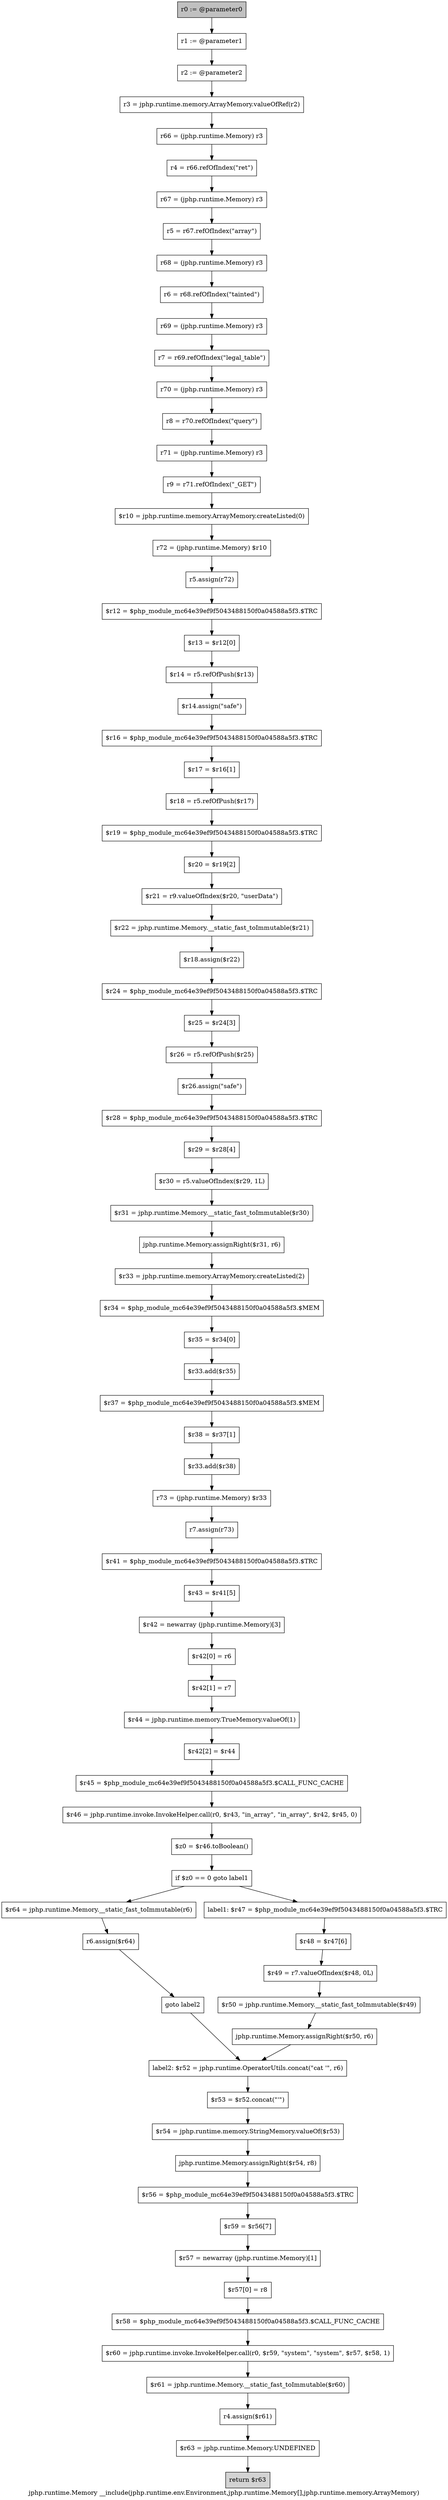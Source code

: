 digraph "jphp.runtime.Memory __include(jphp.runtime.env.Environment,jphp.runtime.Memory[],jphp.runtime.memory.ArrayMemory)" {
    label="jphp.runtime.Memory __include(jphp.runtime.env.Environment,jphp.runtime.Memory[],jphp.runtime.memory.ArrayMemory)";
    node [shape=box];
    "0" [style=filled,fillcolor=gray,label="r0 := @parameter0",];
    "1" [label="r1 := @parameter1",];
    "0"->"1";
    "2" [label="r2 := @parameter2",];
    "1"->"2";
    "3" [label="r3 = jphp.runtime.memory.ArrayMemory.valueOfRef(r2)",];
    "2"->"3";
    "4" [label="r66 = (jphp.runtime.Memory) r3",];
    "3"->"4";
    "5" [label="r4 = r66.refOfIndex(\"ret\")",];
    "4"->"5";
    "6" [label="r67 = (jphp.runtime.Memory) r3",];
    "5"->"6";
    "7" [label="r5 = r67.refOfIndex(\"array\")",];
    "6"->"7";
    "8" [label="r68 = (jphp.runtime.Memory) r3",];
    "7"->"8";
    "9" [label="r6 = r68.refOfIndex(\"tainted\")",];
    "8"->"9";
    "10" [label="r69 = (jphp.runtime.Memory) r3",];
    "9"->"10";
    "11" [label="r7 = r69.refOfIndex(\"legal_table\")",];
    "10"->"11";
    "12" [label="r70 = (jphp.runtime.Memory) r3",];
    "11"->"12";
    "13" [label="r8 = r70.refOfIndex(\"query\")",];
    "12"->"13";
    "14" [label="r71 = (jphp.runtime.Memory) r3",];
    "13"->"14";
    "15" [label="r9 = r71.refOfIndex(\"_GET\")",];
    "14"->"15";
    "16" [label="$r10 = jphp.runtime.memory.ArrayMemory.createListed(0)",];
    "15"->"16";
    "17" [label="r72 = (jphp.runtime.Memory) $r10",];
    "16"->"17";
    "18" [label="r5.assign(r72)",];
    "17"->"18";
    "19" [label="$r12 = $php_module_mc64e39ef9f5043488150f0a04588a5f3.$TRC",];
    "18"->"19";
    "20" [label="$r13 = $r12[0]",];
    "19"->"20";
    "21" [label="$r14 = r5.refOfPush($r13)",];
    "20"->"21";
    "22" [label="$r14.assign(\"safe\")",];
    "21"->"22";
    "23" [label="$r16 = $php_module_mc64e39ef9f5043488150f0a04588a5f3.$TRC",];
    "22"->"23";
    "24" [label="$r17 = $r16[1]",];
    "23"->"24";
    "25" [label="$r18 = r5.refOfPush($r17)",];
    "24"->"25";
    "26" [label="$r19 = $php_module_mc64e39ef9f5043488150f0a04588a5f3.$TRC",];
    "25"->"26";
    "27" [label="$r20 = $r19[2]",];
    "26"->"27";
    "28" [label="$r21 = r9.valueOfIndex($r20, \"userData\")",];
    "27"->"28";
    "29" [label="$r22 = jphp.runtime.Memory.__static_fast_toImmutable($r21)",];
    "28"->"29";
    "30" [label="$r18.assign($r22)",];
    "29"->"30";
    "31" [label="$r24 = $php_module_mc64e39ef9f5043488150f0a04588a5f3.$TRC",];
    "30"->"31";
    "32" [label="$r25 = $r24[3]",];
    "31"->"32";
    "33" [label="$r26 = r5.refOfPush($r25)",];
    "32"->"33";
    "34" [label="$r26.assign(\"safe\")",];
    "33"->"34";
    "35" [label="$r28 = $php_module_mc64e39ef9f5043488150f0a04588a5f3.$TRC",];
    "34"->"35";
    "36" [label="$r29 = $r28[4]",];
    "35"->"36";
    "37" [label="$r30 = r5.valueOfIndex($r29, 1L)",];
    "36"->"37";
    "38" [label="$r31 = jphp.runtime.Memory.__static_fast_toImmutable($r30)",];
    "37"->"38";
    "39" [label="jphp.runtime.Memory.assignRight($r31, r6)",];
    "38"->"39";
    "40" [label="$r33 = jphp.runtime.memory.ArrayMemory.createListed(2)",];
    "39"->"40";
    "41" [label="$r34 = $php_module_mc64e39ef9f5043488150f0a04588a5f3.$MEM",];
    "40"->"41";
    "42" [label="$r35 = $r34[0]",];
    "41"->"42";
    "43" [label="$r33.add($r35)",];
    "42"->"43";
    "44" [label="$r37 = $php_module_mc64e39ef9f5043488150f0a04588a5f3.$MEM",];
    "43"->"44";
    "45" [label="$r38 = $r37[1]",];
    "44"->"45";
    "46" [label="$r33.add($r38)",];
    "45"->"46";
    "47" [label="r73 = (jphp.runtime.Memory) $r33",];
    "46"->"47";
    "48" [label="r7.assign(r73)",];
    "47"->"48";
    "49" [label="$r41 = $php_module_mc64e39ef9f5043488150f0a04588a5f3.$TRC",];
    "48"->"49";
    "50" [label="$r43 = $r41[5]",];
    "49"->"50";
    "51" [label="$r42 = newarray (jphp.runtime.Memory)[3]",];
    "50"->"51";
    "52" [label="$r42[0] = r6",];
    "51"->"52";
    "53" [label="$r42[1] = r7",];
    "52"->"53";
    "54" [label="$r44 = jphp.runtime.memory.TrueMemory.valueOf(1)",];
    "53"->"54";
    "55" [label="$r42[2] = $r44",];
    "54"->"55";
    "56" [label="$r45 = $php_module_mc64e39ef9f5043488150f0a04588a5f3.$CALL_FUNC_CACHE",];
    "55"->"56";
    "57" [label="$r46 = jphp.runtime.invoke.InvokeHelper.call(r0, $r43, \"in_array\", \"in_array\", $r42, $r45, 0)",];
    "56"->"57";
    "58" [label="$z0 = $r46.toBoolean()",];
    "57"->"58";
    "59" [label="if $z0 == 0 goto label1",];
    "58"->"59";
    "60" [label="$r64 = jphp.runtime.Memory.__static_fast_toImmutable(r6)",];
    "59"->"60";
    "63" [label="label1: $r47 = $php_module_mc64e39ef9f5043488150f0a04588a5f3.$TRC",];
    "59"->"63";
    "61" [label="r6.assign($r64)",];
    "60"->"61";
    "62" [label="goto label2",];
    "61"->"62";
    "68" [label="label2: $r52 = jphp.runtime.OperatorUtils.concat(\"cat \'\", r6)",];
    "62"->"68";
    "64" [label="$r48 = $r47[6]",];
    "63"->"64";
    "65" [label="$r49 = r7.valueOfIndex($r48, 0L)",];
    "64"->"65";
    "66" [label="$r50 = jphp.runtime.Memory.__static_fast_toImmutable($r49)",];
    "65"->"66";
    "67" [label="jphp.runtime.Memory.assignRight($r50, r6)",];
    "66"->"67";
    "67"->"68";
    "69" [label="$r53 = $r52.concat(\"\'\")",];
    "68"->"69";
    "70" [label="$r54 = jphp.runtime.memory.StringMemory.valueOf($r53)",];
    "69"->"70";
    "71" [label="jphp.runtime.Memory.assignRight($r54, r8)",];
    "70"->"71";
    "72" [label="$r56 = $php_module_mc64e39ef9f5043488150f0a04588a5f3.$TRC",];
    "71"->"72";
    "73" [label="$r59 = $r56[7]",];
    "72"->"73";
    "74" [label="$r57 = newarray (jphp.runtime.Memory)[1]",];
    "73"->"74";
    "75" [label="$r57[0] = r8",];
    "74"->"75";
    "76" [label="$r58 = $php_module_mc64e39ef9f5043488150f0a04588a5f3.$CALL_FUNC_CACHE",];
    "75"->"76";
    "77" [label="$r60 = jphp.runtime.invoke.InvokeHelper.call(r0, $r59, \"system\", \"system\", $r57, $r58, 1)",];
    "76"->"77";
    "78" [label="$r61 = jphp.runtime.Memory.__static_fast_toImmutable($r60)",];
    "77"->"78";
    "79" [label="r4.assign($r61)",];
    "78"->"79";
    "80" [label="$r63 = jphp.runtime.Memory.UNDEFINED",];
    "79"->"80";
    "81" [style=filled,fillcolor=lightgray,label="return $r63",];
    "80"->"81";
}
